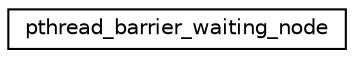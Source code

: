 digraph "Graphical Class Hierarchy"
{
 // LATEX_PDF_SIZE
  edge [fontname="Helvetica",fontsize="10",labelfontname="Helvetica",labelfontsize="10"];
  node [fontname="Helvetica",fontsize="10",shape=record];
  rankdir="LR";
  Node0 [label="pthread_barrier_waiting_node",height=0.2,width=0.4,color="black", fillcolor="white", style="filled",URL="$structpthread__barrier__waiting__node.html",tooltip="Internal structure to store the list of waiting threads."];
}
